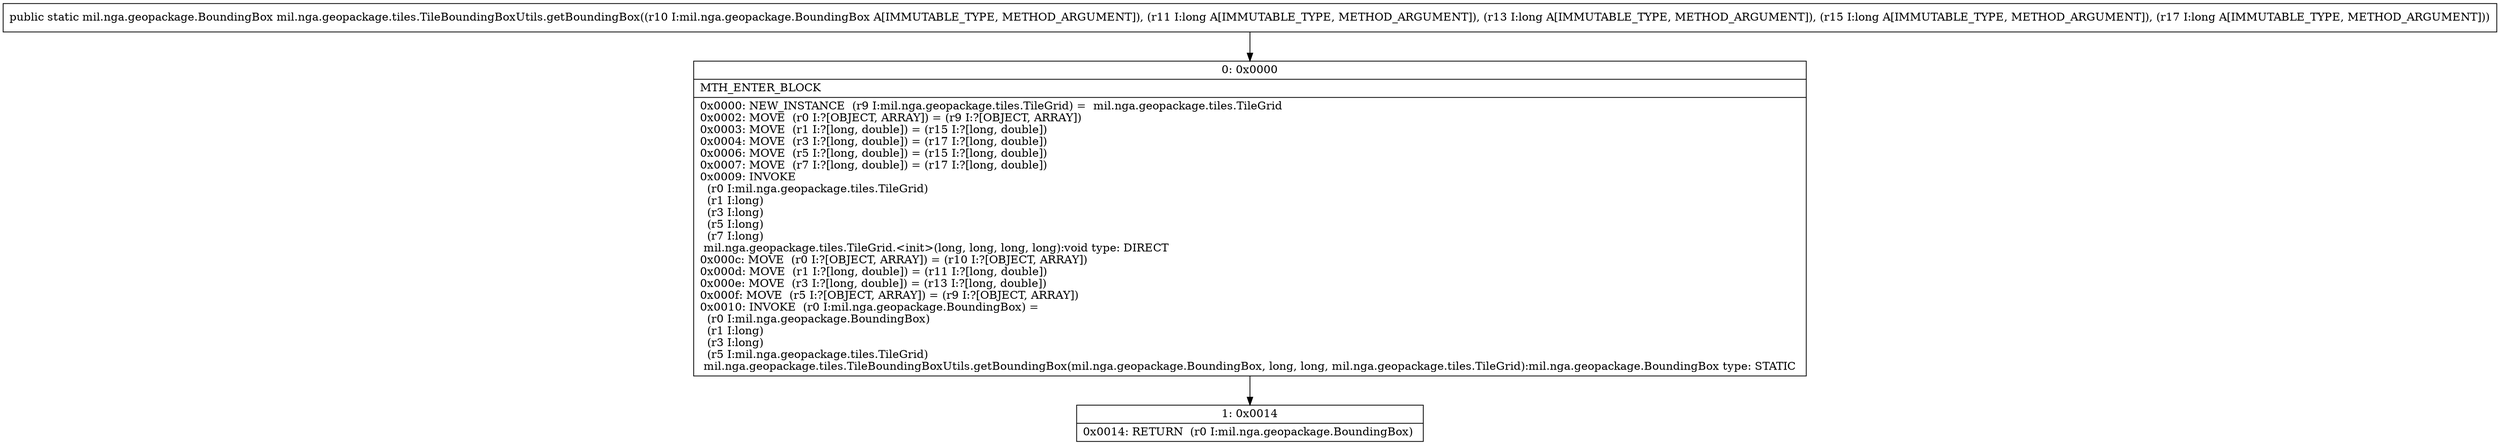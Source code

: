 digraph "CFG formil.nga.geopackage.tiles.TileBoundingBoxUtils.getBoundingBox(Lmil\/nga\/geopackage\/BoundingBox;JJJJ)Lmil\/nga\/geopackage\/BoundingBox;" {
Node_0 [shape=record,label="{0\:\ 0x0000|MTH_ENTER_BLOCK\l|0x0000: NEW_INSTANCE  (r9 I:mil.nga.geopackage.tiles.TileGrid) =  mil.nga.geopackage.tiles.TileGrid \l0x0002: MOVE  (r0 I:?[OBJECT, ARRAY]) = (r9 I:?[OBJECT, ARRAY]) \l0x0003: MOVE  (r1 I:?[long, double]) = (r15 I:?[long, double]) \l0x0004: MOVE  (r3 I:?[long, double]) = (r17 I:?[long, double]) \l0x0006: MOVE  (r5 I:?[long, double]) = (r15 I:?[long, double]) \l0x0007: MOVE  (r7 I:?[long, double]) = (r17 I:?[long, double]) \l0x0009: INVOKE  \l  (r0 I:mil.nga.geopackage.tiles.TileGrid)\l  (r1 I:long)\l  (r3 I:long)\l  (r5 I:long)\l  (r7 I:long)\l mil.nga.geopackage.tiles.TileGrid.\<init\>(long, long, long, long):void type: DIRECT \l0x000c: MOVE  (r0 I:?[OBJECT, ARRAY]) = (r10 I:?[OBJECT, ARRAY]) \l0x000d: MOVE  (r1 I:?[long, double]) = (r11 I:?[long, double]) \l0x000e: MOVE  (r3 I:?[long, double]) = (r13 I:?[long, double]) \l0x000f: MOVE  (r5 I:?[OBJECT, ARRAY]) = (r9 I:?[OBJECT, ARRAY]) \l0x0010: INVOKE  (r0 I:mil.nga.geopackage.BoundingBox) = \l  (r0 I:mil.nga.geopackage.BoundingBox)\l  (r1 I:long)\l  (r3 I:long)\l  (r5 I:mil.nga.geopackage.tiles.TileGrid)\l mil.nga.geopackage.tiles.TileBoundingBoxUtils.getBoundingBox(mil.nga.geopackage.BoundingBox, long, long, mil.nga.geopackage.tiles.TileGrid):mil.nga.geopackage.BoundingBox type: STATIC \l}"];
Node_1 [shape=record,label="{1\:\ 0x0014|0x0014: RETURN  (r0 I:mil.nga.geopackage.BoundingBox) \l}"];
MethodNode[shape=record,label="{public static mil.nga.geopackage.BoundingBox mil.nga.geopackage.tiles.TileBoundingBoxUtils.getBoundingBox((r10 I:mil.nga.geopackage.BoundingBox A[IMMUTABLE_TYPE, METHOD_ARGUMENT]), (r11 I:long A[IMMUTABLE_TYPE, METHOD_ARGUMENT]), (r13 I:long A[IMMUTABLE_TYPE, METHOD_ARGUMENT]), (r15 I:long A[IMMUTABLE_TYPE, METHOD_ARGUMENT]), (r17 I:long A[IMMUTABLE_TYPE, METHOD_ARGUMENT])) }"];
MethodNode -> Node_0;
Node_0 -> Node_1;
}

